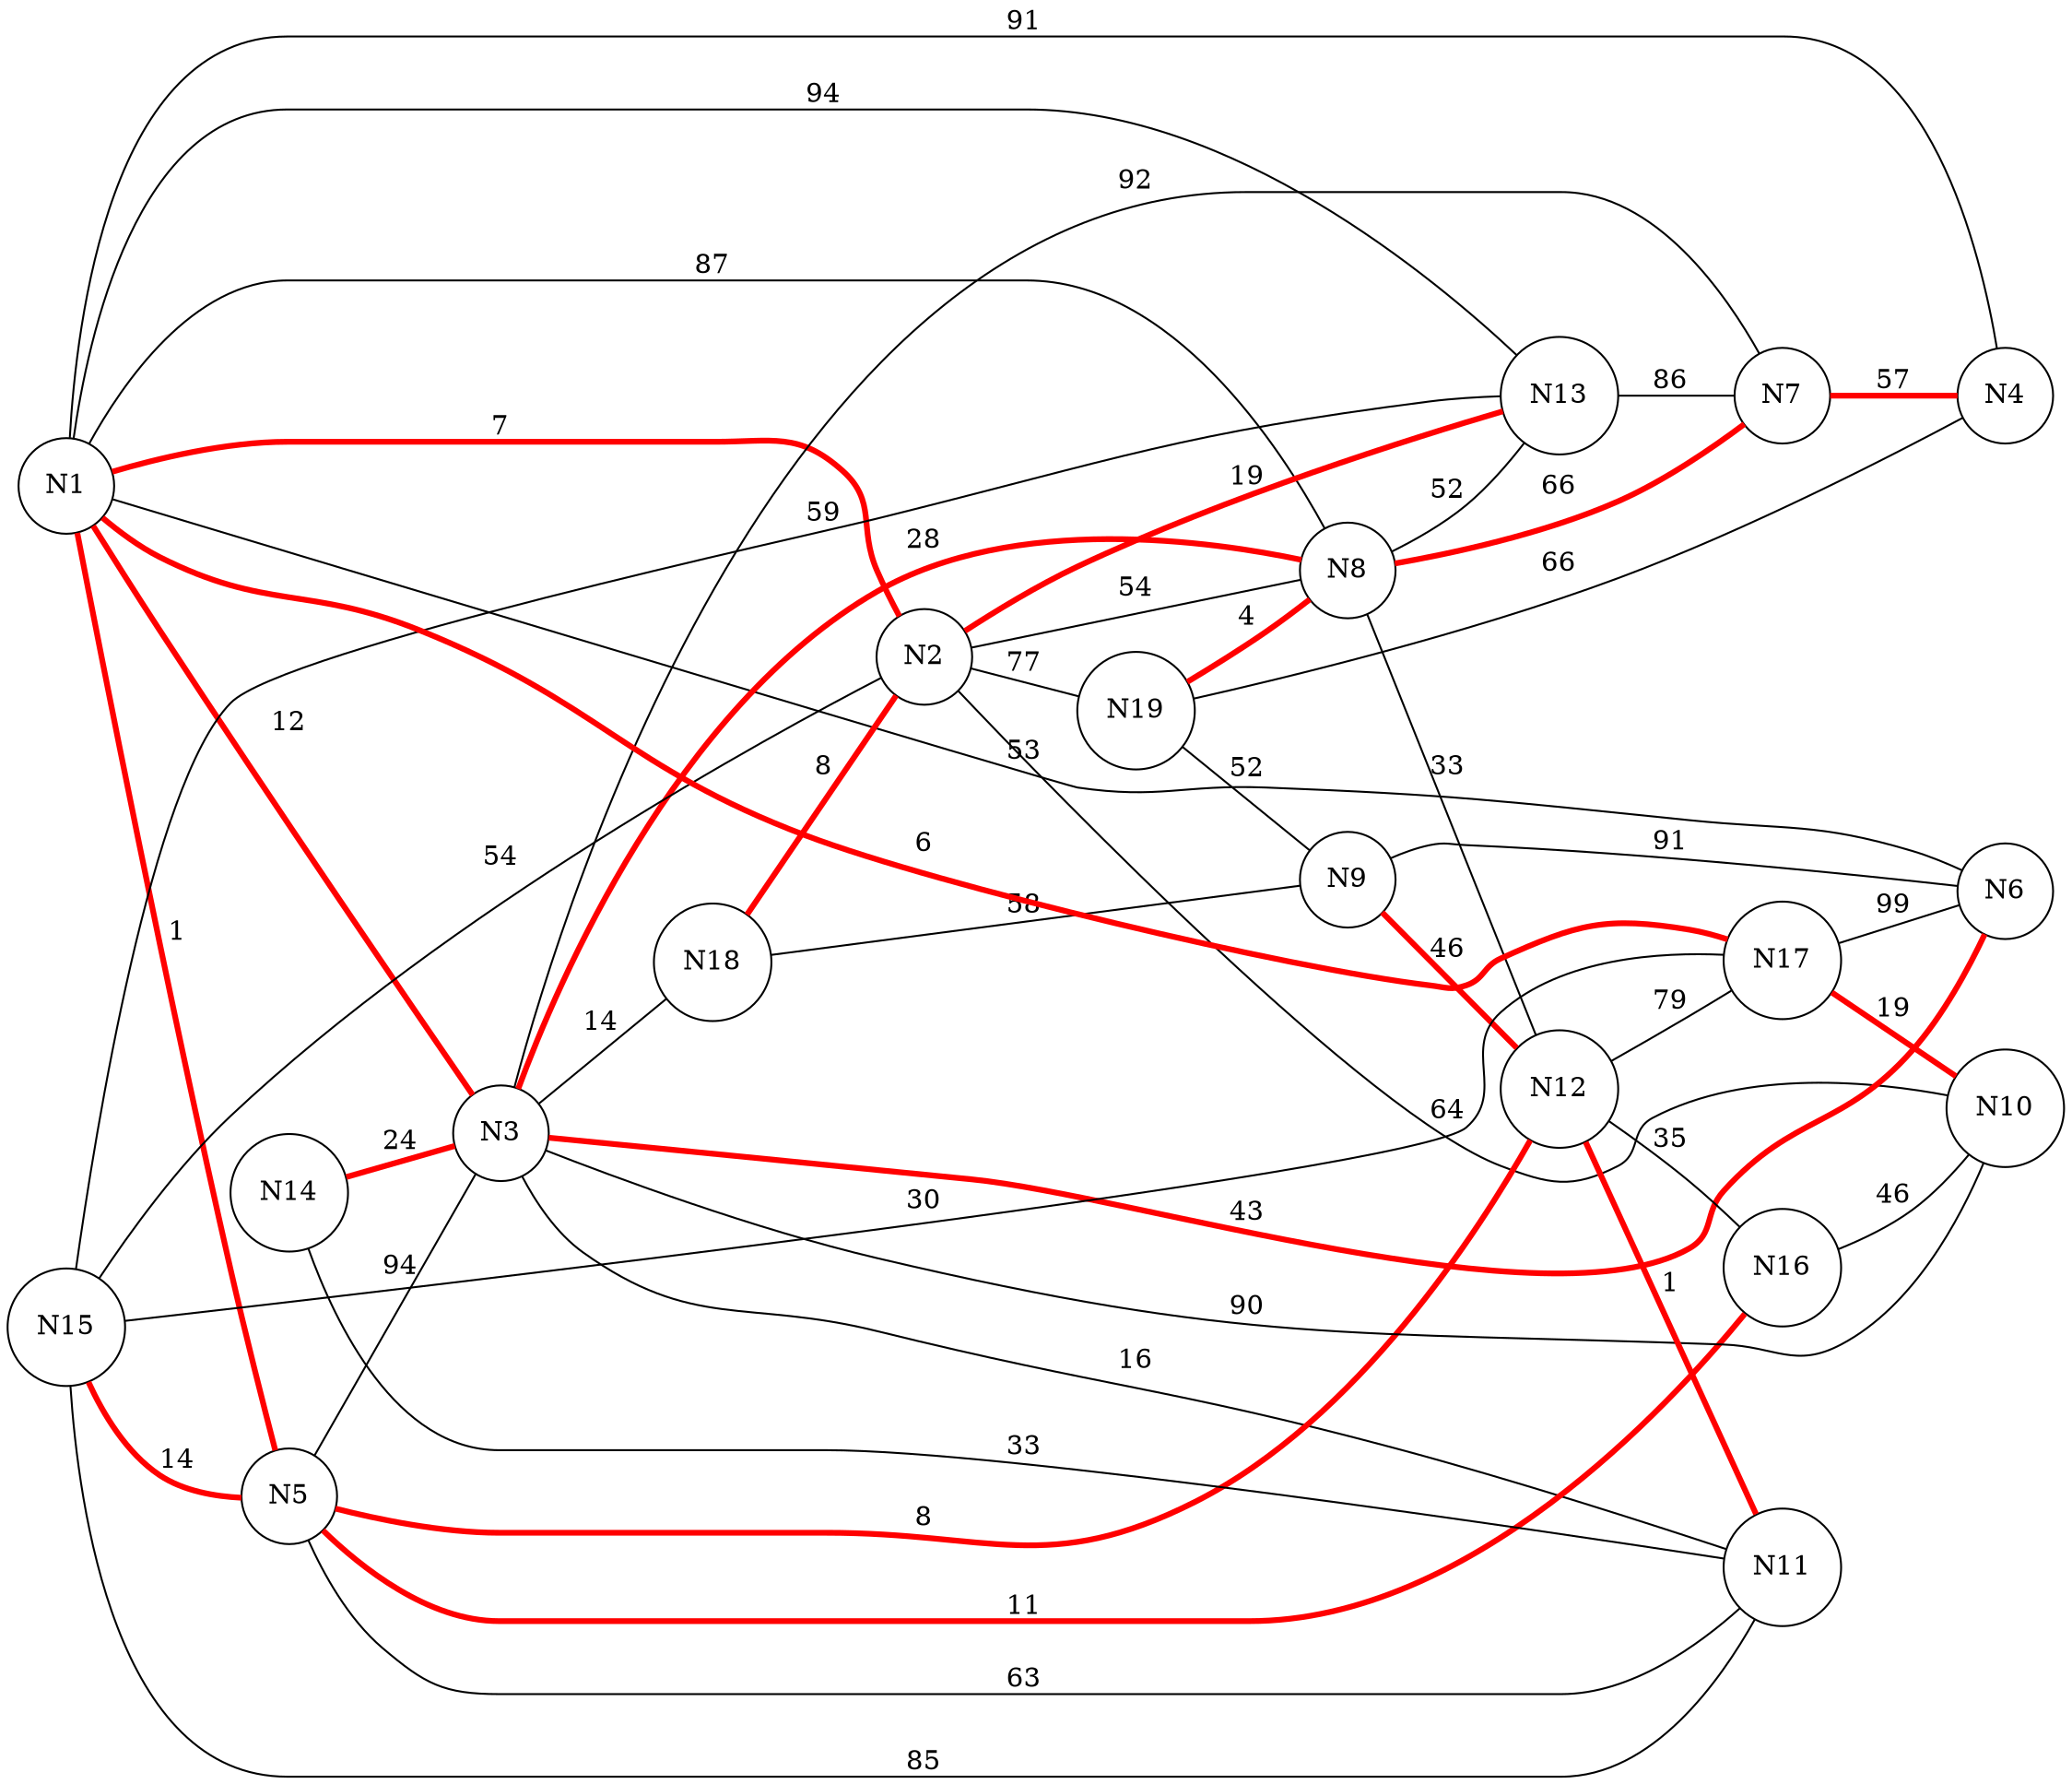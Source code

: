 graph G {
  rankdir=LR;
  node [shape=circle];

  N1;
  N2;
  N3;
  N4;
  N5;
  N6;
  N7;
  N8;
  N9;
  N10;
  N12;
  N11;
  N14;
  N13;
  N16;
  N15;
  N18;
  N17;
  N19;

  N2 -- N1 [label="7", color="red", penwidth=3.0];
  N3 -- N1 [label="12", color="red", penwidth=3.0];
  N4 -- N1 [label="91"];
  N5 -- N3 [label="94"];
  N6 -- N3 [label="43", color="red", penwidth=3.0];
  N7 -- N4 [label="57", color="red", penwidth=3.0];
  N8 -- N3 [label="28", color="red", penwidth=3.0];
  N9 -- N6 [label="91"];
  N10 -- N3 [label="90"];
  N11 -- N5 [label="63"];
  N12 -- N11 [label="1", color="red", penwidth=3.0];
  N13 -- N7 [label="86"];
  N14 -- N11 [label="33"];
  N15 -- N2 [label="54"];
  N16 -- N10 [label="46"];
  N17 -- N6 [label="99"];
  N18 -- N2 [label="8", color="red", penwidth=3.0];
  N19 -- N9 [label="52"];
  N8 -- N1 [label="87"];
  N3 -- N18 [label="14"];
  N15 -- N11 [label="85"];
  N8 -- N13 [label="52"];
  N2 -- N19 [label="77"];
  N17 -- N1 [label="6", color="red", penwidth=3.0];
  N5 -- N12 [label="8", color="red", penwidth=3.0];
  N19 -- N8 [label="4", color="red", penwidth=3.0];
  N12 -- N17 [label="79"];
  N15 -- N13 [label="59"];
  N18 -- N9 [label="58"];
  N8 -- N12 [label="33"];
  N6 -- N1 [label="53"];
  N13 -- N2 [label="19", color="red", penwidth=3.0];
  N12 -- N16 [label="35"];
  N2 -- N10 [label="64"];
  N2 -- N8 [label="54"];
  N15 -- N17 [label="30"];
  N14 -- N3 [label="24", color="red", penwidth=3.0];
  N5 -- N16 [label="11", color="red", penwidth=3.0];
  N17 -- N10 [label="19", color="red", penwidth=3.0];
  N1 -- N13 [label="94"];
  N8 -- N7 [label="66", color="red", penwidth=3.0];
  N15 -- N5 [label="14", color="red", penwidth=3.0];
  N9 -- N12 [label="46", color="red", penwidth=3.0];
  N3 -- N11 [label="16"];
  N3 -- N7 [label="92"];
  N1 -- N5 [label="1", color="red", penwidth=3.0];
  N4 -- N19 [label="66"];
}
